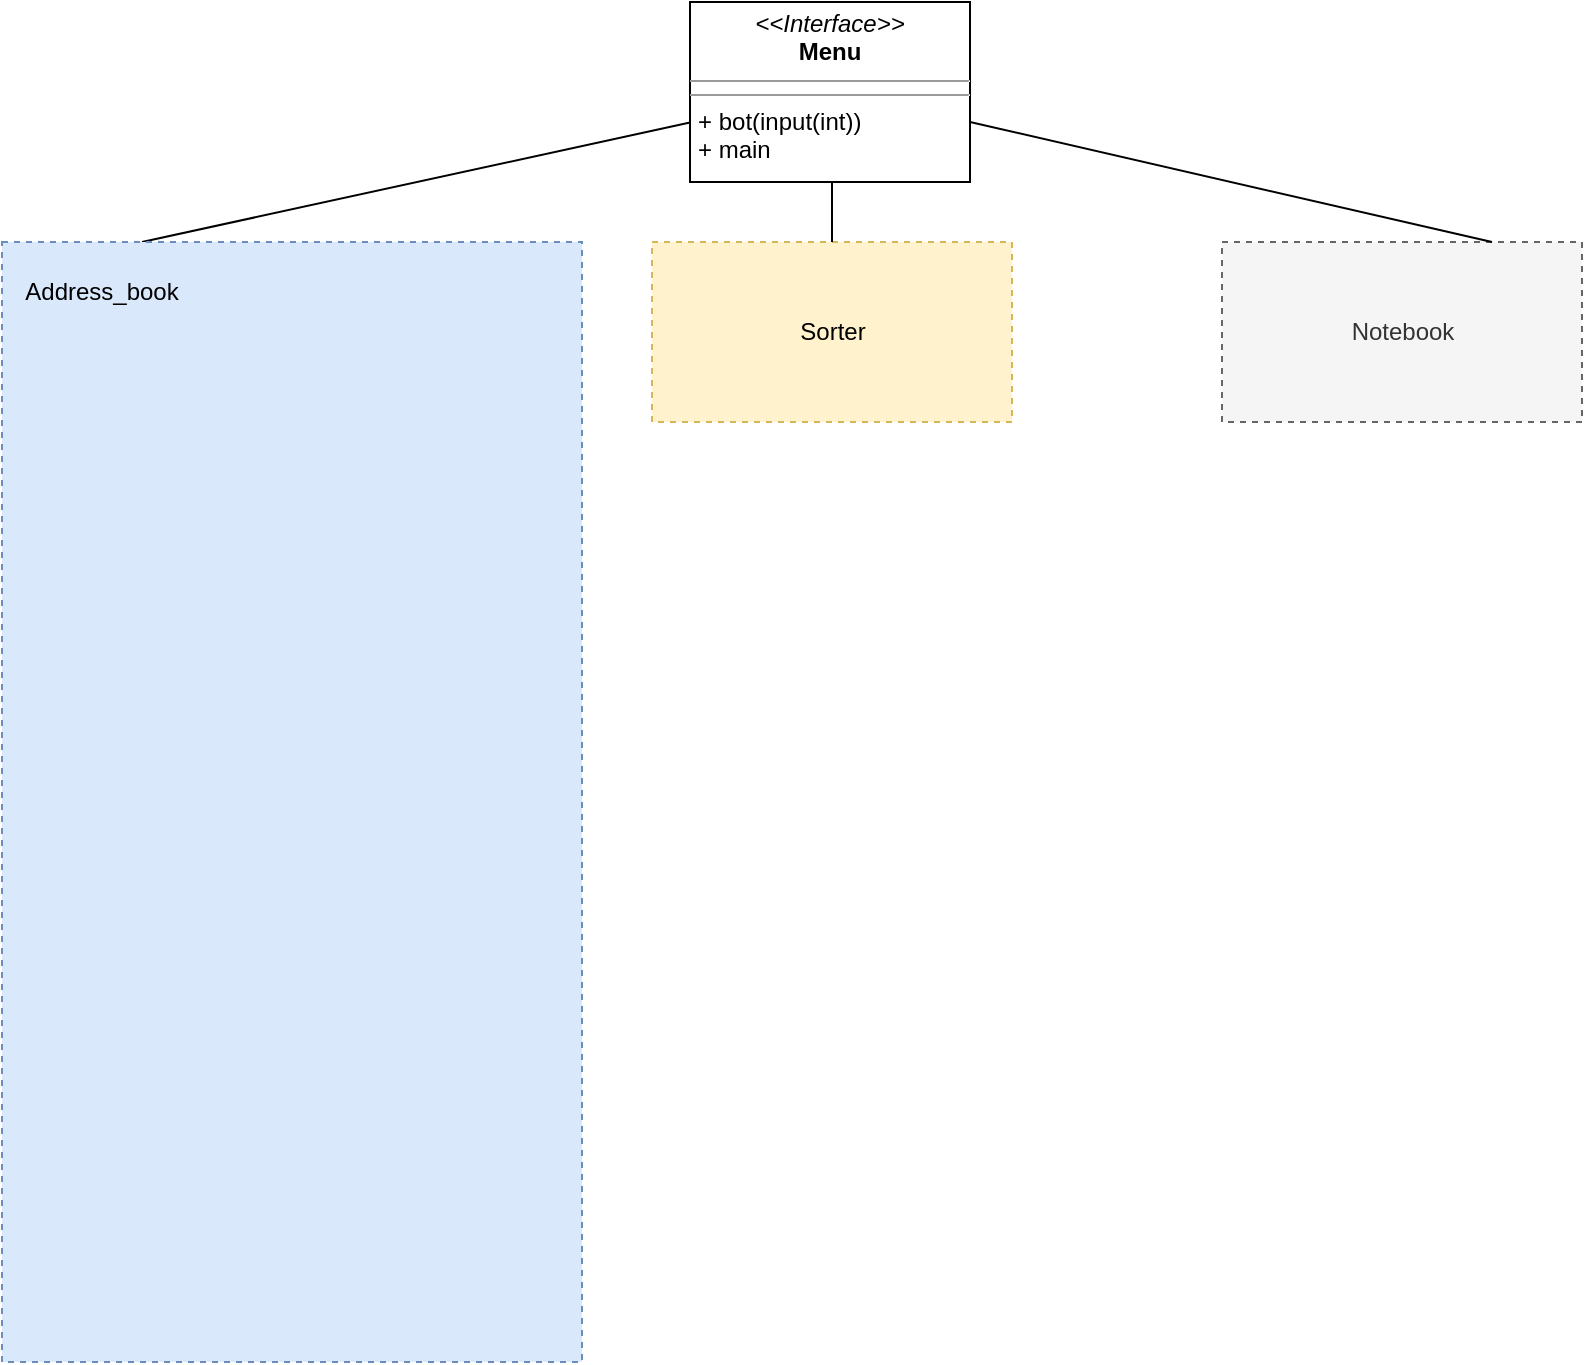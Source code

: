 <mxfile version="20.8.20" type="github">
  <diagram id="R2lEEEUBdFMjLlhIrx00" name="Page-1">
    <mxGraphModel dx="1360" dy="765" grid="1" gridSize="10" guides="1" tooltips="1" connect="1" arrows="1" fold="1" page="1" pageScale="1" pageWidth="850" pageHeight="1100" math="0" shadow="0" extFonts="Permanent Marker^https://fonts.googleapis.com/css?family=Permanent+Marker">
      <root>
        <mxCell id="0" />
        <mxCell id="1" parent="0" />
        <mxCell id="WKoIMvi9p1BWzZwJWIoY-1" value="&lt;p style=&quot;margin:0px;margin-top:4px;text-align:center;&quot;&gt;&lt;i&gt;&amp;lt;&amp;lt;Interface&amp;gt;&amp;gt;&lt;/i&gt;&lt;br&gt;&lt;b&gt;Menu&lt;/b&gt;&lt;br&gt;&lt;/p&gt;&lt;hr size=&quot;1&quot;&gt;&lt;hr size=&quot;1&quot;&gt;&lt;p style=&quot;margin:0px;margin-left:4px;&quot;&gt;+ bot(input(int))&lt;br&gt;+ main&lt;br&gt;&lt;/p&gt;" style="verticalAlign=top;align=left;overflow=fill;fontSize=12;fontFamily=Helvetica;html=1;" parent="1" vertex="1">
          <mxGeometry x="354" y="40" width="140" height="90" as="geometry" />
        </mxCell>
        <mxCell id="H_HPHrMYtquP8e00F-l--3" value="Sorter" style="html=1;dropTarget=0;dashed=1;fillColor=#fff2cc;strokeColor=#d6b656;" vertex="1" parent="1">
          <mxGeometry x="335" y="160" width="180" height="90" as="geometry" />
        </mxCell>
        <mxCell id="H_HPHrMYtquP8e00F-l--5" value="Notebook" style="html=1;dropTarget=0;dashed=1;fillColor=#f5f5f5;fontColor=#333333;strokeColor=#666666;" vertex="1" parent="1">
          <mxGeometry x="620" y="160" width="180" height="90" as="geometry" />
        </mxCell>
        <mxCell id="H_HPHrMYtquP8e00F-l--7" value="" style="endArrow=none;html=1;rounded=0;exitX=0.5;exitY=0;exitDx=0;exitDy=0;" edge="1" parent="1" source="H_HPHrMYtquP8e00F-l--3">
          <mxGeometry width="50" height="50" relative="1" as="geometry">
            <mxPoint x="375" y="180" as="sourcePoint" />
            <mxPoint x="425" y="130" as="targetPoint" />
          </mxGeometry>
        </mxCell>
        <mxCell id="H_HPHrMYtquP8e00F-l--8" value="" style="endArrow=none;html=1;rounded=0;" edge="1" parent="1" target="WKoIMvi9p1BWzZwJWIoY-1">
          <mxGeometry width="50" height="50" relative="1" as="geometry">
            <mxPoint x="80" y="160" as="sourcePoint" />
            <mxPoint x="320" y="110" as="targetPoint" />
          </mxGeometry>
        </mxCell>
        <mxCell id="H_HPHrMYtquP8e00F-l--9" value="" style="endArrow=none;html=1;rounded=0;entryX=0.75;entryY=0;entryDx=0;entryDy=0;" edge="1" parent="1" target="H_HPHrMYtquP8e00F-l--5">
          <mxGeometry width="50" height="50" relative="1" as="geometry">
            <mxPoint x="494" y="100" as="sourcePoint" />
            <mxPoint x="768" y="40" as="targetPoint" />
          </mxGeometry>
        </mxCell>
        <mxCell id="H_HPHrMYtquP8e00F-l--10" value="" style="rounded=0;whiteSpace=wrap;html=1;dashed=1;fillColor=#dae8fc;strokeColor=#6c8ebf;" vertex="1" parent="1">
          <mxGeometry x="10" y="160" width="290" height="560" as="geometry" />
        </mxCell>
        <mxCell id="H_HPHrMYtquP8e00F-l--11" value="Address_book" style="text;html=1;strokeColor=none;fillColor=none;align=center;verticalAlign=middle;whiteSpace=wrap;rounded=0;" vertex="1" parent="1">
          <mxGeometry x="30" y="170" width="60" height="30" as="geometry" />
        </mxCell>
      </root>
    </mxGraphModel>
  </diagram>
</mxfile>
